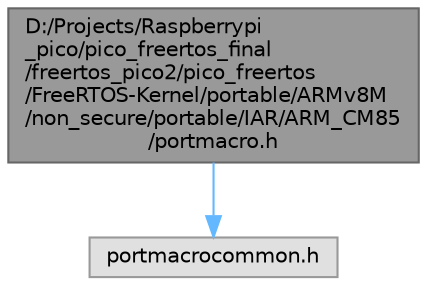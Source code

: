 digraph "D:/Projects/Raspberrypi_pico/pico_freertos_final/freertos_pico2/pico_freertos/FreeRTOS-Kernel/portable/ARMv8M/non_secure/portable/IAR/ARM_CM85/portmacro.h"
{
 // LATEX_PDF_SIZE
  bgcolor="transparent";
  edge [fontname=Helvetica,fontsize=10,labelfontname=Helvetica,labelfontsize=10];
  node [fontname=Helvetica,fontsize=10,shape=box,height=0.2,width=0.4];
  Node1 [id="Node000001",label="D:/Projects/Raspberrypi\l_pico/pico_freertos_final\l/freertos_pico2/pico_freertos\l/FreeRTOS-Kernel/portable/ARMv8M\l/non_secure/portable/IAR/ARM_CM85\l/portmacro.h",height=0.2,width=0.4,color="gray40", fillcolor="grey60", style="filled", fontcolor="black",tooltip=" "];
  Node1 -> Node2 [id="edge2_Node000001_Node000002",color="steelblue1",style="solid",tooltip=" "];
  Node2 [id="Node000002",label="portmacrocommon.h",height=0.2,width=0.4,color="grey60", fillcolor="#E0E0E0", style="filled",tooltip=" "];
}
